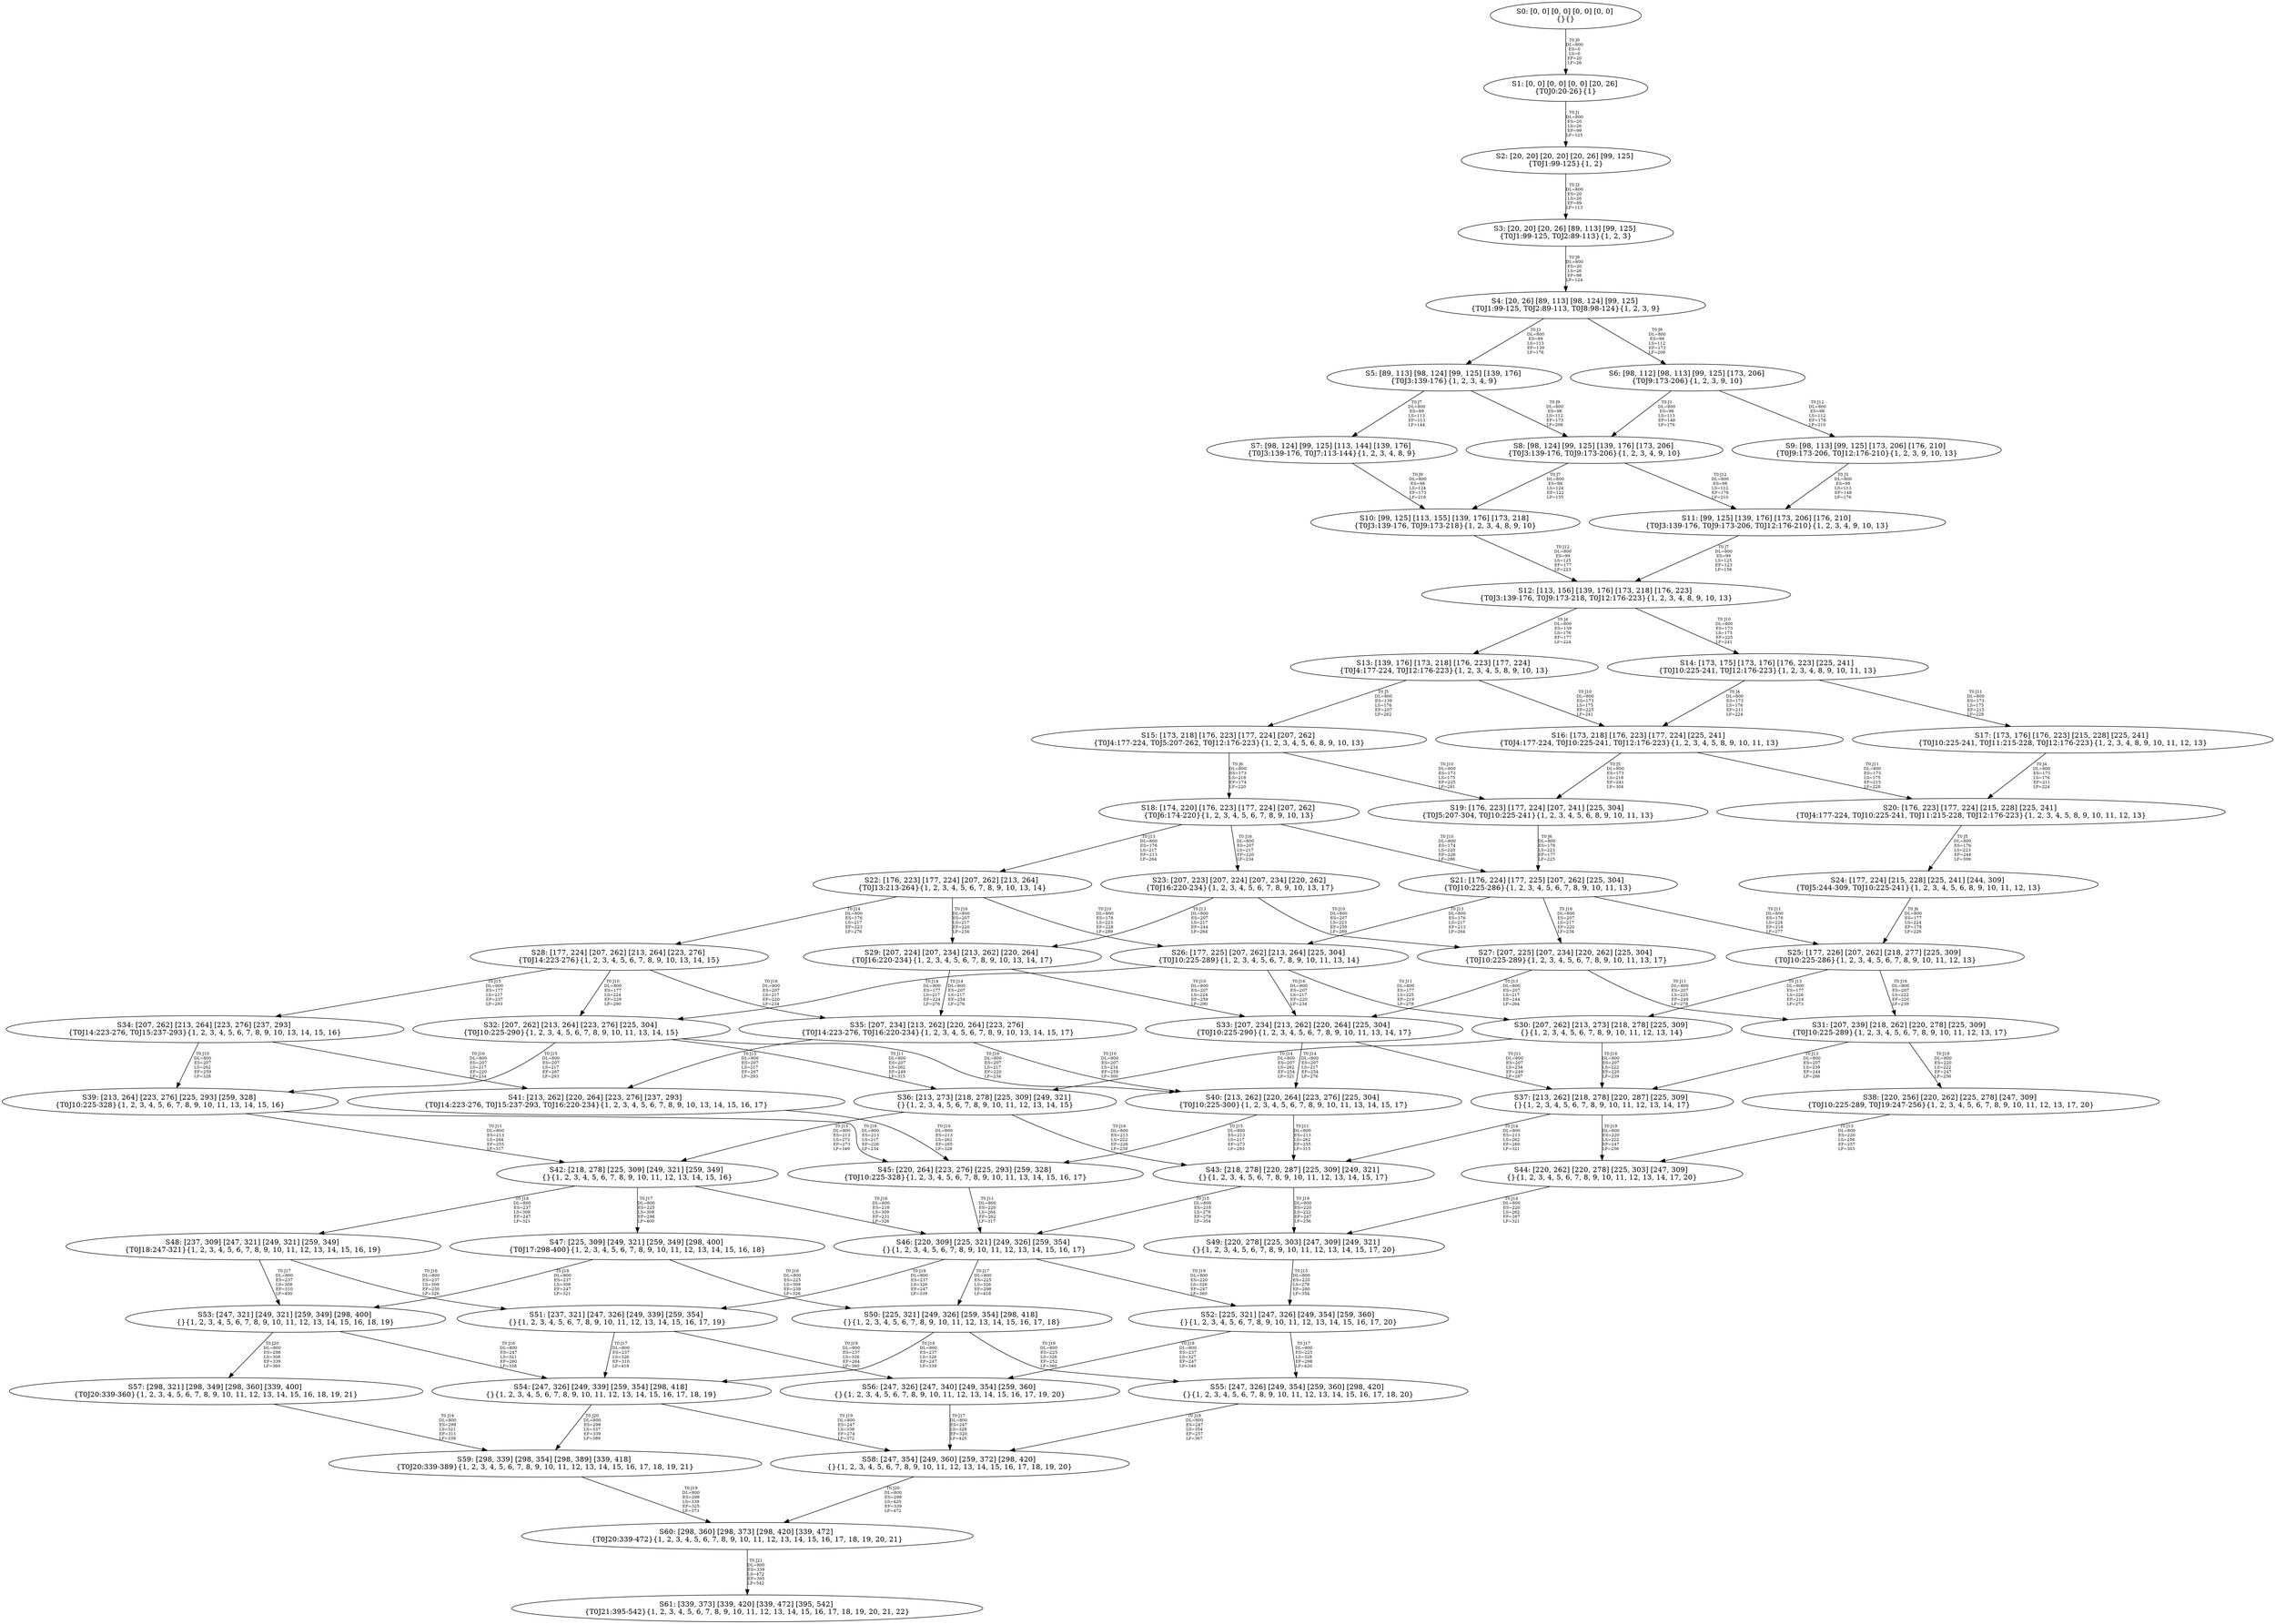 digraph {
	S0[label="S0: [0, 0] [0, 0] [0, 0] [0, 0] \n{}{}"];
	S1[label="S1: [0, 0] [0, 0] [0, 0] [20, 26] \n{T0J0:20-26}{1}"];
	S2[label="S2: [20, 20] [20, 20] [20, 26] [99, 125] \n{T0J1:99-125}{1, 2}"];
	S3[label="S3: [20, 20] [20, 26] [89, 113] [99, 125] \n{T0J1:99-125, T0J2:89-113}{1, 2, 3}"];
	S4[label="S4: [20, 26] [89, 113] [98, 124] [99, 125] \n{T0J1:99-125, T0J2:89-113, T0J8:98-124}{1, 2, 3, 9}"];
	S5[label="S5: [89, 113] [98, 124] [99, 125] [139, 176] \n{T0J3:139-176}{1, 2, 3, 4, 9}"];
	S6[label="S6: [98, 112] [98, 113] [99, 125] [173, 206] \n{T0J9:173-206}{1, 2, 3, 9, 10}"];
	S7[label="S7: [98, 124] [99, 125] [113, 144] [139, 176] \n{T0J3:139-176, T0J7:113-144}{1, 2, 3, 4, 8, 9}"];
	S8[label="S8: [98, 124] [99, 125] [139, 176] [173, 206] \n{T0J3:139-176, T0J9:173-206}{1, 2, 3, 4, 9, 10}"];
	S9[label="S9: [98, 113] [99, 125] [173, 206] [176, 210] \n{T0J9:173-206, T0J12:176-210}{1, 2, 3, 9, 10, 13}"];
	S10[label="S10: [99, 125] [113, 155] [139, 176] [173, 218] \n{T0J3:139-176, T0J9:173-218}{1, 2, 3, 4, 8, 9, 10}"];
	S11[label="S11: [99, 125] [139, 176] [173, 206] [176, 210] \n{T0J3:139-176, T0J9:173-206, T0J12:176-210}{1, 2, 3, 4, 9, 10, 13}"];
	S12[label="S12: [113, 156] [139, 176] [173, 218] [176, 223] \n{T0J3:139-176, T0J9:173-218, T0J12:176-223}{1, 2, 3, 4, 8, 9, 10, 13}"];
	S13[label="S13: [139, 176] [173, 218] [176, 223] [177, 224] \n{T0J4:177-224, T0J12:176-223}{1, 2, 3, 4, 5, 8, 9, 10, 13}"];
	S14[label="S14: [173, 175] [173, 176] [176, 223] [225, 241] \n{T0J10:225-241, T0J12:176-223}{1, 2, 3, 4, 8, 9, 10, 11, 13}"];
	S15[label="S15: [173, 218] [176, 223] [177, 224] [207, 262] \n{T0J4:177-224, T0J5:207-262, T0J12:176-223}{1, 2, 3, 4, 5, 6, 8, 9, 10, 13}"];
	S16[label="S16: [173, 218] [176, 223] [177, 224] [225, 241] \n{T0J4:177-224, T0J10:225-241, T0J12:176-223}{1, 2, 3, 4, 5, 8, 9, 10, 11, 13}"];
	S17[label="S17: [173, 176] [176, 223] [215, 228] [225, 241] \n{T0J10:225-241, T0J11:215-228, T0J12:176-223}{1, 2, 3, 4, 8, 9, 10, 11, 12, 13}"];
	S18[label="S18: [174, 220] [176, 223] [177, 224] [207, 262] \n{T0J6:174-220}{1, 2, 3, 4, 5, 6, 7, 8, 9, 10, 13}"];
	S19[label="S19: [176, 223] [177, 224] [207, 241] [225, 304] \n{T0J5:207-304, T0J10:225-241}{1, 2, 3, 4, 5, 6, 8, 9, 10, 11, 13}"];
	S20[label="S20: [176, 223] [177, 224] [215, 228] [225, 241] \n{T0J4:177-224, T0J10:225-241, T0J11:215-228, T0J12:176-223}{1, 2, 3, 4, 5, 8, 9, 10, 11, 12, 13}"];
	S21[label="S21: [176, 224] [177, 225] [207, 262] [225, 304] \n{T0J10:225-286}{1, 2, 3, 4, 5, 6, 7, 8, 9, 10, 11, 13}"];
	S22[label="S22: [176, 223] [177, 224] [207, 262] [213, 264] \n{T0J13:213-264}{1, 2, 3, 4, 5, 6, 7, 8, 9, 10, 13, 14}"];
	S23[label="S23: [207, 223] [207, 224] [207, 234] [220, 262] \n{T0J16:220-234}{1, 2, 3, 4, 5, 6, 7, 8, 9, 10, 13, 17}"];
	S24[label="S24: [177, 224] [215, 228] [225, 241] [244, 309] \n{T0J5:244-309, T0J10:225-241}{1, 2, 3, 4, 5, 6, 8, 9, 10, 11, 12, 13}"];
	S25[label="S25: [177, 226] [207, 262] [218, 277] [225, 309] \n{T0J10:225-286}{1, 2, 3, 4, 5, 6, 7, 8, 9, 10, 11, 12, 13}"];
	S26[label="S26: [177, 225] [207, 262] [213, 264] [225, 304] \n{T0J10:225-289}{1, 2, 3, 4, 5, 6, 7, 8, 9, 10, 11, 13, 14}"];
	S27[label="S27: [207, 225] [207, 234] [220, 262] [225, 304] \n{T0J10:225-289}{1, 2, 3, 4, 5, 6, 7, 8, 9, 10, 11, 13, 17}"];
	S28[label="S28: [177, 224] [207, 262] [213, 264] [223, 276] \n{T0J14:223-276}{1, 2, 3, 4, 5, 6, 7, 8, 9, 10, 13, 14, 15}"];
	S29[label="S29: [207, 224] [207, 234] [213, 262] [220, 264] \n{T0J16:220-234}{1, 2, 3, 4, 5, 6, 7, 8, 9, 10, 13, 14, 17}"];
	S30[label="S30: [207, 262] [213, 273] [218, 278] [225, 309] \n{}{1, 2, 3, 4, 5, 6, 7, 8, 9, 10, 11, 12, 13, 14}"];
	S31[label="S31: [207, 239] [218, 262] [220, 278] [225, 309] \n{T0J10:225-289}{1, 2, 3, 4, 5, 6, 7, 8, 9, 10, 11, 12, 13, 17}"];
	S32[label="S32: [207, 262] [213, 264] [223, 276] [225, 304] \n{T0J10:225-290}{1, 2, 3, 4, 5, 6, 7, 8, 9, 10, 11, 13, 14, 15}"];
	S33[label="S33: [207, 234] [213, 262] [220, 264] [225, 304] \n{T0J10:225-290}{1, 2, 3, 4, 5, 6, 7, 8, 9, 10, 11, 13, 14, 17}"];
	S34[label="S34: [207, 262] [213, 264] [223, 276] [237, 293] \n{T0J14:223-276, T0J15:237-293}{1, 2, 3, 4, 5, 6, 7, 8, 9, 10, 13, 14, 15, 16}"];
	S35[label="S35: [207, 234] [213, 262] [220, 264] [223, 276] \n{T0J14:223-276, T0J16:220-234}{1, 2, 3, 4, 5, 6, 7, 8, 9, 10, 13, 14, 15, 17}"];
	S36[label="S36: [213, 273] [218, 278] [225, 309] [249, 321] \n{}{1, 2, 3, 4, 5, 6, 7, 8, 9, 10, 11, 12, 13, 14, 15}"];
	S37[label="S37: [213, 262] [218, 278] [220, 287] [225, 309] \n{}{1, 2, 3, 4, 5, 6, 7, 8, 9, 10, 11, 12, 13, 14, 17}"];
	S38[label="S38: [220, 256] [220, 262] [225, 278] [247, 309] \n{T0J10:225-289, T0J19:247-256}{1, 2, 3, 4, 5, 6, 7, 8, 9, 10, 11, 12, 13, 17, 20}"];
	S39[label="S39: [213, 264] [223, 276] [225, 293] [259, 328] \n{T0J10:225-328}{1, 2, 3, 4, 5, 6, 7, 8, 9, 10, 11, 13, 14, 15, 16}"];
	S40[label="S40: [213, 262] [220, 264] [223, 276] [225, 304] \n{T0J10:225-300}{1, 2, 3, 4, 5, 6, 7, 8, 9, 10, 11, 13, 14, 15, 17}"];
	S41[label="S41: [213, 262] [220, 264] [223, 276] [237, 293] \n{T0J14:223-276, T0J15:237-293, T0J16:220-234}{1, 2, 3, 4, 5, 6, 7, 8, 9, 10, 13, 14, 15, 16, 17}"];
	S42[label="S42: [218, 278] [225, 309] [249, 321] [259, 349] \n{}{1, 2, 3, 4, 5, 6, 7, 8, 9, 10, 11, 12, 13, 14, 15, 16}"];
	S43[label="S43: [218, 278] [220, 287] [225, 309] [249, 321] \n{}{1, 2, 3, 4, 5, 6, 7, 8, 9, 10, 11, 12, 13, 14, 15, 17}"];
	S44[label="S44: [220, 262] [220, 278] [225, 303] [247, 309] \n{}{1, 2, 3, 4, 5, 6, 7, 8, 9, 10, 11, 12, 13, 14, 17, 20}"];
	S45[label="S45: [220, 264] [223, 276] [225, 293] [259, 328] \n{T0J10:225-328}{1, 2, 3, 4, 5, 6, 7, 8, 9, 10, 11, 13, 14, 15, 16, 17}"];
	S46[label="S46: [220, 309] [225, 321] [249, 326] [259, 354] \n{}{1, 2, 3, 4, 5, 6, 7, 8, 9, 10, 11, 12, 13, 14, 15, 16, 17}"];
	S47[label="S47: [225, 309] [249, 321] [259, 349] [298, 400] \n{T0J17:298-400}{1, 2, 3, 4, 5, 6, 7, 8, 9, 10, 11, 12, 13, 14, 15, 16, 18}"];
	S48[label="S48: [237, 309] [247, 321] [249, 321] [259, 349] \n{T0J18:247-321}{1, 2, 3, 4, 5, 6, 7, 8, 9, 10, 11, 12, 13, 14, 15, 16, 19}"];
	S49[label="S49: [220, 278] [225, 303] [247, 309] [249, 321] \n{}{1, 2, 3, 4, 5, 6, 7, 8, 9, 10, 11, 12, 13, 14, 15, 17, 20}"];
	S50[label="S50: [225, 321] [249, 326] [259, 354] [298, 418] \n{}{1, 2, 3, 4, 5, 6, 7, 8, 9, 10, 11, 12, 13, 14, 15, 16, 17, 18}"];
	S51[label="S51: [237, 321] [247, 326] [249, 339] [259, 354] \n{}{1, 2, 3, 4, 5, 6, 7, 8, 9, 10, 11, 12, 13, 14, 15, 16, 17, 19}"];
	S52[label="S52: [225, 321] [247, 326] [249, 354] [259, 360] \n{}{1, 2, 3, 4, 5, 6, 7, 8, 9, 10, 11, 12, 13, 14, 15, 16, 17, 20}"];
	S53[label="S53: [247, 321] [249, 321] [259, 349] [298, 400] \n{}{1, 2, 3, 4, 5, 6, 7, 8, 9, 10, 11, 12, 13, 14, 15, 16, 18, 19}"];
	S54[label="S54: [247, 326] [249, 339] [259, 354] [298, 418] \n{}{1, 2, 3, 4, 5, 6, 7, 8, 9, 10, 11, 12, 13, 14, 15, 16, 17, 18, 19}"];
	S55[label="S55: [247, 326] [249, 354] [259, 360] [298, 420] \n{}{1, 2, 3, 4, 5, 6, 7, 8, 9, 10, 11, 12, 13, 14, 15, 16, 17, 18, 20}"];
	S56[label="S56: [247, 326] [247, 340] [249, 354] [259, 360] \n{}{1, 2, 3, 4, 5, 6, 7, 8, 9, 10, 11, 12, 13, 14, 15, 16, 17, 19, 20}"];
	S57[label="S57: [298, 321] [298, 349] [298, 360] [339, 400] \n{T0J20:339-360}{1, 2, 3, 4, 5, 6, 7, 8, 9, 10, 11, 12, 13, 14, 15, 16, 18, 19, 21}"];
	S58[label="S58: [247, 354] [249, 360] [259, 372] [298, 420] \n{}{1, 2, 3, 4, 5, 6, 7, 8, 9, 10, 11, 12, 13, 14, 15, 16, 17, 18, 19, 20}"];
	S59[label="S59: [298, 339] [298, 354] [298, 389] [339, 418] \n{T0J20:339-389}{1, 2, 3, 4, 5, 6, 7, 8, 9, 10, 11, 12, 13, 14, 15, 16, 17, 18, 19, 21}"];
	S60[label="S60: [298, 360] [298, 373] [298, 420] [339, 472] \n{T0J20:339-472}{1, 2, 3, 4, 5, 6, 7, 8, 9, 10, 11, 12, 13, 14, 15, 16, 17, 18, 19, 20, 21}"];
	S61[label="S61: [339, 373] [339, 420] [339, 472] [395, 542] \n{T0J21:395-542}{1, 2, 3, 4, 5, 6, 7, 8, 9, 10, 11, 12, 13, 14, 15, 16, 17, 18, 19, 20, 21, 22}"];
	S0 -> S1[label="T0 J0\nDL=800\nES=0\nLS=0\nEF=20\nLF=26",fontsize=8];
	S1 -> S2[label="T0 J1\nDL=800\nES=20\nLS=26\nEF=99\nLF=125",fontsize=8];
	S2 -> S3[label="T0 J2\nDL=800\nES=20\nLS=26\nEF=89\nLF=113",fontsize=8];
	S3 -> S4[label="T0 J8\nDL=800\nES=20\nLS=26\nEF=98\nLF=124",fontsize=8];
	S4 -> S5[label="T0 J3\nDL=800\nES=89\nLS=113\nEF=139\nLF=176",fontsize=8];
	S4 -> S6[label="T0 J9\nDL=800\nES=98\nLS=112\nEF=173\nLF=206",fontsize=8];
	S5 -> S7[label="T0 J7\nDL=800\nES=89\nLS=113\nEF=113\nLF=144",fontsize=8];
	S5 -> S8[label="T0 J9\nDL=800\nES=98\nLS=112\nEF=173\nLF=206",fontsize=8];
	S6 -> S8[label="T0 J3\nDL=800\nES=98\nLS=113\nEF=148\nLF=176",fontsize=8];
	S6 -> S9[label="T0 J12\nDL=800\nES=98\nLS=112\nEF=176\nLF=210",fontsize=8];
	S7 -> S10[label="T0 J9\nDL=800\nES=98\nLS=124\nEF=173\nLF=218",fontsize=8];
	S8 -> S10[label="T0 J7\nDL=800\nES=98\nLS=124\nEF=122\nLF=155",fontsize=8];
	S8 -> S11[label="T0 J12\nDL=800\nES=98\nLS=112\nEF=176\nLF=210",fontsize=8];
	S9 -> S11[label="T0 J3\nDL=800\nES=98\nLS=113\nEF=148\nLF=176",fontsize=8];
	S10 -> S12[label="T0 J12\nDL=800\nES=99\nLS=125\nEF=177\nLF=223",fontsize=8];
	S11 -> S12[label="T0 J7\nDL=800\nES=99\nLS=125\nEF=123\nLF=156",fontsize=8];
	S12 -> S13[label="T0 J4\nDL=800\nES=139\nLS=176\nEF=177\nLF=224",fontsize=8];
	S12 -> S14[label="T0 J10\nDL=800\nES=173\nLS=175\nEF=225\nLF=241",fontsize=8];
	S13 -> S15[label="T0 J5\nDL=800\nES=139\nLS=176\nEF=207\nLF=262",fontsize=8];
	S13 -> S16[label="T0 J10\nDL=800\nES=173\nLS=175\nEF=225\nLF=241",fontsize=8];
	S14 -> S16[label="T0 J4\nDL=800\nES=173\nLS=176\nEF=211\nLF=224",fontsize=8];
	S14 -> S17[label="T0 J11\nDL=800\nES=173\nLS=175\nEF=215\nLF=228",fontsize=8];
	S15 -> S18[label="T0 J6\nDL=800\nES=173\nLS=218\nEF=174\nLF=220",fontsize=8];
	S15 -> S19[label="T0 J10\nDL=800\nES=173\nLS=175\nEF=225\nLF=241",fontsize=8];
	S16 -> S19[label="T0 J5\nDL=800\nES=173\nLS=218\nEF=241\nLF=304",fontsize=8];
	S16 -> S20[label="T0 J11\nDL=800\nES=173\nLS=175\nEF=215\nLF=228",fontsize=8];
	S17 -> S20[label="T0 J4\nDL=800\nES=173\nLS=176\nEF=211\nLF=224",fontsize=8];
	S18 -> S21[label="T0 J10\nDL=800\nES=174\nLS=220\nEF=226\nLF=286",fontsize=8];
	S18 -> S22[label="T0 J13\nDL=800\nES=176\nLS=217\nEF=213\nLF=264",fontsize=8];
	S18 -> S23[label="T0 J16\nDL=800\nES=207\nLS=217\nEF=220\nLF=234",fontsize=8];
	S19 -> S21[label="T0 J6\nDL=800\nES=176\nLS=223\nEF=177\nLF=225",fontsize=8];
	S20 -> S24[label="T0 J5\nDL=800\nES=176\nLS=223\nEF=244\nLF=309",fontsize=8];
	S21 -> S25[label="T0 J11\nDL=800\nES=176\nLS=224\nEF=218\nLF=277",fontsize=8];
	S21 -> S26[label="T0 J13\nDL=800\nES=176\nLS=217\nEF=213\nLF=264",fontsize=8];
	S21 -> S27[label="T0 J16\nDL=800\nES=207\nLS=217\nEF=220\nLF=234",fontsize=8];
	S22 -> S26[label="T0 J10\nDL=800\nES=176\nLS=223\nEF=228\nLF=289",fontsize=8];
	S22 -> S28[label="T0 J14\nDL=800\nES=176\nLS=217\nEF=223\nLF=276",fontsize=8];
	S22 -> S29[label="T0 J16\nDL=800\nES=207\nLS=217\nEF=220\nLF=234",fontsize=8];
	S23 -> S27[label="T0 J10\nDL=800\nES=207\nLS=223\nEF=259\nLF=289",fontsize=8];
	S23 -> S29[label="T0 J13\nDL=800\nES=207\nLS=217\nEF=244\nLF=264",fontsize=8];
	S24 -> S25[label="T0 J6\nDL=800\nES=177\nLS=224\nEF=178\nLF=226",fontsize=8];
	S25 -> S30[label="T0 J13\nDL=800\nES=177\nLS=226\nEF=214\nLF=273",fontsize=8];
	S25 -> S31[label="T0 J16\nDL=800\nES=207\nLS=222\nEF=220\nLF=239",fontsize=8];
	S26 -> S30[label="T0 J11\nDL=800\nES=177\nLS=225\nEF=219\nLF=278",fontsize=8];
	S26 -> S32[label="T0 J14\nDL=800\nES=177\nLS=217\nEF=224\nLF=276",fontsize=8];
	S26 -> S33[label="T0 J16\nDL=800\nES=207\nLS=217\nEF=220\nLF=234",fontsize=8];
	S27 -> S31[label="T0 J11\nDL=800\nES=207\nLS=225\nEF=249\nLF=278",fontsize=8];
	S27 -> S33[label="T0 J13\nDL=800\nES=207\nLS=217\nEF=244\nLF=264",fontsize=8];
	S28 -> S32[label="T0 J10\nDL=800\nES=177\nLS=224\nEF=229\nLF=290",fontsize=8];
	S28 -> S34[label="T0 J15\nDL=800\nES=177\nLS=217\nEF=237\nLF=293",fontsize=8];
	S28 -> S35[label="T0 J16\nDL=800\nES=207\nLS=217\nEF=220\nLF=234",fontsize=8];
	S29 -> S33[label="T0 J10\nDL=800\nES=207\nLS=224\nEF=259\nLF=290",fontsize=8];
	S29 -> S35[label="T0 J14\nDL=800\nES=207\nLS=217\nEF=254\nLF=276",fontsize=8];
	S30 -> S36[label="T0 J14\nDL=800\nES=207\nLS=262\nEF=254\nLF=321",fontsize=8];
	S30 -> S37[label="T0 J16\nDL=800\nES=207\nLS=222\nEF=220\nLF=239",fontsize=8];
	S31 -> S37[label="T0 J13\nDL=800\nES=207\nLS=239\nEF=244\nLF=286",fontsize=8];
	S31 -> S38[label="T0 J19\nDL=800\nES=220\nLS=222\nEF=247\nLF=256",fontsize=8];
	S32 -> S36[label="T0 J11\nDL=800\nES=207\nLS=262\nEF=249\nLF=315",fontsize=8];
	S32 -> S39[label="T0 J15\nDL=800\nES=207\nLS=217\nEF=267\nLF=293",fontsize=8];
	S32 -> S40[label="T0 J16\nDL=800\nES=207\nLS=217\nEF=220\nLF=234",fontsize=8];
	S33 -> S37[label="T0 J11\nDL=800\nES=207\nLS=234\nEF=249\nLF=287",fontsize=8];
	S33 -> S40[label="T0 J14\nDL=800\nES=207\nLS=217\nEF=254\nLF=276",fontsize=8];
	S34 -> S39[label="T0 J10\nDL=800\nES=207\nLS=262\nEF=259\nLF=328",fontsize=8];
	S34 -> S41[label="T0 J16\nDL=800\nES=207\nLS=217\nEF=220\nLF=234",fontsize=8];
	S35 -> S40[label="T0 J10\nDL=800\nES=207\nLS=234\nEF=259\nLF=300",fontsize=8];
	S35 -> S41[label="T0 J15\nDL=800\nES=207\nLS=217\nEF=267\nLF=293",fontsize=8];
	S36 -> S42[label="T0 J15\nDL=800\nES=213\nLS=273\nEF=273\nLF=349",fontsize=8];
	S36 -> S43[label="T0 J16\nDL=800\nES=213\nLS=222\nEF=226\nLF=239",fontsize=8];
	S37 -> S43[label="T0 J14\nDL=800\nES=213\nLS=262\nEF=260\nLF=321",fontsize=8];
	S37 -> S44[label="T0 J19\nDL=800\nES=220\nLS=222\nEF=247\nLF=256",fontsize=8];
	S38 -> S44[label="T0 J13\nDL=800\nES=220\nLS=256\nEF=257\nLF=303",fontsize=8];
	S39 -> S42[label="T0 J11\nDL=800\nES=213\nLS=264\nEF=255\nLF=317",fontsize=8];
	S39 -> S45[label="T0 J16\nDL=800\nES=213\nLS=217\nEF=226\nLF=234",fontsize=8];
	S40 -> S43[label="T0 J11\nDL=800\nES=213\nLS=262\nEF=255\nLF=315",fontsize=8];
	S40 -> S45[label="T0 J15\nDL=800\nES=213\nLS=217\nEF=273\nLF=293",fontsize=8];
	S41 -> S45[label="T0 J10\nDL=800\nES=213\nLS=262\nEF=265\nLF=328",fontsize=8];
	S42 -> S46[label="T0 J16\nDL=800\nES=218\nLS=309\nEF=231\nLF=326",fontsize=8];
	S42 -> S47[label="T0 J17\nDL=800\nES=225\nLS=308\nEF=298\nLF=400",fontsize=8];
	S42 -> S48[label="T0 J18\nDL=800\nES=237\nLS=308\nEF=247\nLF=321",fontsize=8];
	S43 -> S46[label="T0 J15\nDL=800\nES=218\nLS=278\nEF=278\nLF=354",fontsize=8];
	S43 -> S49[label="T0 J19\nDL=800\nES=220\nLS=222\nEF=247\nLF=256",fontsize=8];
	S44 -> S49[label="T0 J14\nDL=800\nES=220\nLS=262\nEF=267\nLF=321",fontsize=8];
	S45 -> S46[label="T0 J11\nDL=800\nES=220\nLS=264\nEF=262\nLF=317",fontsize=8];
	S46 -> S50[label="T0 J17\nDL=800\nES=225\nLS=326\nEF=298\nLF=418",fontsize=8];
	S46 -> S51[label="T0 J18\nDL=800\nES=237\nLS=326\nEF=247\nLF=339",fontsize=8];
	S46 -> S52[label="T0 J19\nDL=800\nES=220\nLS=326\nEF=247\nLF=360",fontsize=8];
	S47 -> S50[label="T0 J16\nDL=800\nES=225\nLS=309\nEF=238\nLF=326",fontsize=8];
	S47 -> S53[label="T0 J18\nDL=800\nES=237\nLS=308\nEF=247\nLF=321",fontsize=8];
	S48 -> S51[label="T0 J16\nDL=800\nES=237\nLS=309\nEF=250\nLF=326",fontsize=8];
	S48 -> S53[label="T0 J17\nDL=800\nES=237\nLS=308\nEF=310\nLF=400",fontsize=8];
	S49 -> S52[label="T0 J15\nDL=800\nES=220\nLS=278\nEF=280\nLF=354",fontsize=8];
	S50 -> S54[label="T0 J18\nDL=800\nES=237\nLS=326\nEF=247\nLF=339",fontsize=8];
	S50 -> S55[label="T0 J19\nDL=800\nES=225\nLS=326\nEF=252\nLF=360",fontsize=8];
	S51 -> S54[label="T0 J17\nDL=800\nES=237\nLS=326\nEF=310\nLF=418",fontsize=8];
	S51 -> S56[label="T0 J19\nDL=800\nES=237\nLS=326\nEF=264\nLF=360",fontsize=8];
	S52 -> S55[label="T0 J17\nDL=800\nES=225\nLS=328\nEF=298\nLF=420",fontsize=8];
	S52 -> S56[label="T0 J18\nDL=800\nES=237\nLS=327\nEF=247\nLF=340",fontsize=8];
	S53 -> S54[label="T0 J16\nDL=800\nES=247\nLS=321\nEF=260\nLF=338",fontsize=8];
	S53 -> S57[label="T0 J20\nDL=800\nES=298\nLS=308\nEF=339\nLF=360",fontsize=8];
	S54 -> S58[label="T0 J19\nDL=800\nES=247\nLS=338\nEF=274\nLF=372",fontsize=8];
	S54 -> S59[label="T0 J20\nDL=800\nES=298\nLS=337\nEF=339\nLF=389",fontsize=8];
	S55 -> S58[label="T0 J18\nDL=800\nES=247\nLS=354\nEF=257\nLF=367",fontsize=8];
	S56 -> S58[label="T0 J17\nDL=800\nES=247\nLS=328\nEF=320\nLF=420",fontsize=8];
	S57 -> S59[label="T0 J16\nDL=800\nES=298\nLS=321\nEF=311\nLF=338",fontsize=8];
	S58 -> S60[label="T0 J20\nDL=800\nES=298\nLS=420\nEF=339\nLF=472",fontsize=8];
	S59 -> S60[label="T0 J19\nDL=800\nES=298\nLS=339\nEF=325\nLF=373",fontsize=8];
	S60 -> S61[label="T0 J21\nDL=800\nES=339\nLS=472\nEF=395\nLF=542",fontsize=8];
}

